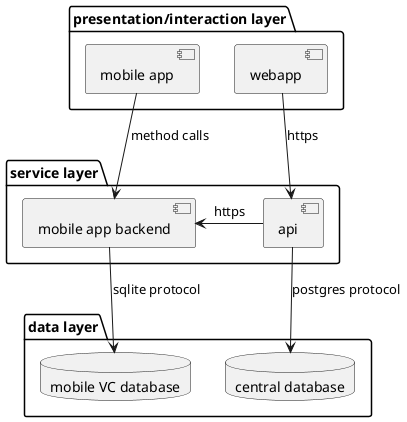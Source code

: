 @startuml layer diagram
package "presentation/interaction layer" as pil {
  [webapp] as wap
  [mobile app] as map
}

package "service layer" as sl {
  [api]
  [mobile app backend] as mab
}

package "data layer" as dl {
  database "central database" as cdb
  database "mobile VC database" as ldb
}


wap --> api : https
map -> mab : method calls
api --> cdb : postgres protocol
api -> mab : https
mab --> ldb : sqlite protocol
@enduml
